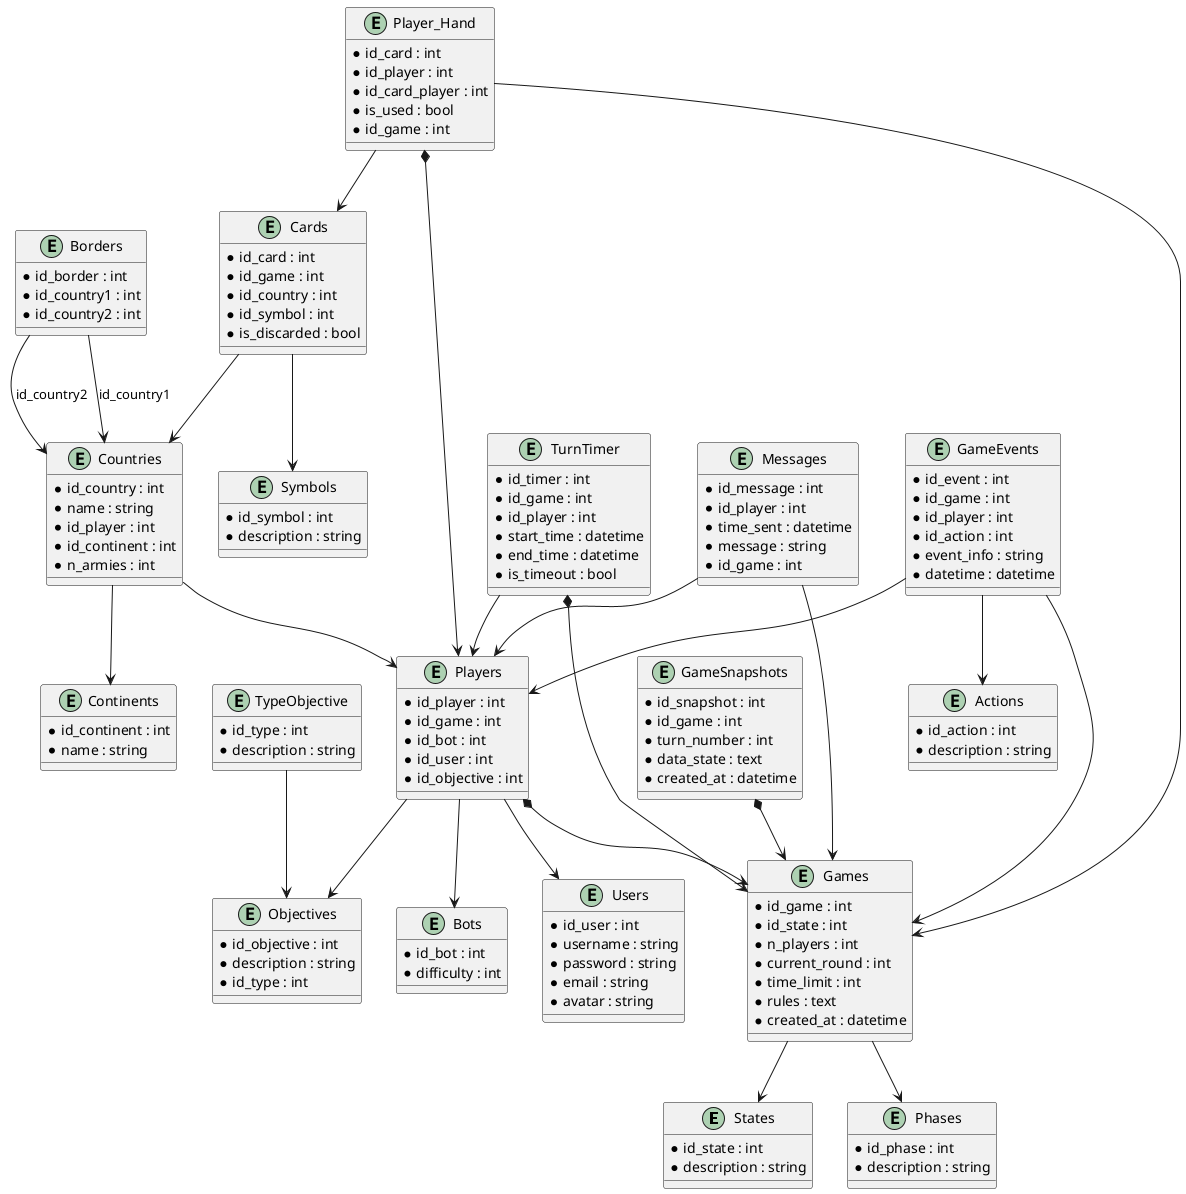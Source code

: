@startuml

entity States {
  * id_state : int
  * description : string
}

entity Games {
  * id_game : int
  * id_state : int
  * n_players : int
  * current_round : int
  * time_limit : int
  * rules : text
  * created_at : datetime
}

entity Users {
  * id_user : int
  * username : string
  * password : string
  * email : string
  * avatar : string
}

entity Bots {
  * id_bot : int
  * difficulty : int
}

entity Players {
  * id_player : int
  * id_game : int
  * id_bot : int
  * id_user : int
  * id_objective : int
}

entity Phases {
  * id_phase : int
  * description : string
}

entity GameEvents {
  * id_event : int
  * id_game : int
  * id_player : int
  * id_action : int
  * event_info : string
  * datetime : datetime
}

entity Countries {
  * id_country : int
  * name : string
  * id_player : int
  * id_continent : int
  * n_armies : int
}

entity Continents {
  * id_continent : int
  * name : string
}

entity Borders {
  * id_border : int
  * id_country1 : int
  * id_country2 : int
}

entity Objectives {
  * id_objective : int
  * description : string
  * id_type : int
}

entity TypeObjective {
  * id_type : int
  * description : string
}

entity Cards {
  * id_card : int
  * id_game : int
  * id_country : int
  * id_symbol : int
  * is_discarded : bool 
}

entity Symbols {
  * id_symbol : int
  * description : string
}

entity Actions {
  * id_action : int
  * description : string
}

entity Messages {
  * id_message : int
  * id_player : int
  * time_sent : datetime
  * message : string
  * id_game : int
}

entity Player_Hand {
  * id_card : int
  * id_player : int
  * id_card_player : int
  * is_used : bool
  * id_game : int
}

entity GameSnapshots {
  * id_snapshot : int
  * id_game : int
  * turn_number : int
  * data_state : text
  * created_at : datetime
}

entity TurnTimer {
  * id_timer : int
  * id_game : int
  * id_player : int
  * start_time : datetime
  * end_time : datetime
  * is_timeout : bool
}

' States connection
Games --> States

' Players connections
Players *--> Games
Players --> Bots
Players --> Users
Players --> Objectives

' GameEvents connections
GameEvents --> Games
GameEvents --> Players
GameEvents --> Actions

' Countries connections
Countries --> Players
Countries --> Continents

' Borders connections (each border links two countries)
Borders --> Countries : id_country1
Borders --> Countries : id_country2

' Cards connections
Cards --> Countries
Cards --> Symbols

' Messages connections
Messages --> Players
Messages --> Games

' Player_Hand connections
Player_Hand --> Cards
Player_Hand *--> Players
Player_Hand --> Games

' GameSnapshots connection
GameSnapshots *--> Games

' TurnTimer connections
TurnTimer *--> Games
TurnTimer --> Players

' TypeObjective connections
TypeObjective --> Objectives

' Phases connections
Games --> Phases


@enduml

